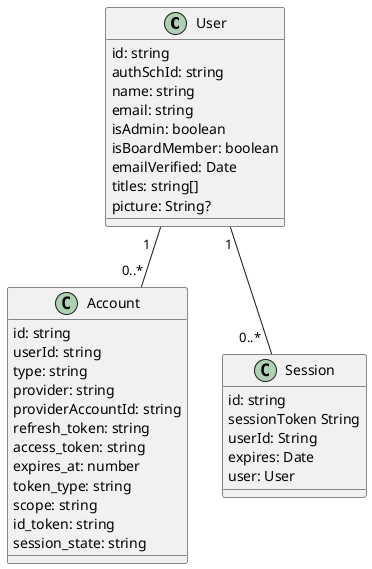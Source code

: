 @startuml impulzus2

class User {
    id: string
    authSchId: string
    name: string
    email: string
    isAdmin: boolean
    isBoardMember: boolean
    emailVerified: Date
    titles: string[]
    picture: String?
}

class Account {
    id: string
    userId: string
    type: string
    provider: string
    providerAccountId: string
    refresh_token: string
    access_token: string
    expires_at: number
    token_type: string
    scope: string
    id_token: string
    session_state: string
}

class Session {
    id: string
    sessionToken String
    userId: String
    expires: Date
    user: User
}

User "1" -- "0..*  " Session
User "1  " -- "0..*" Account
